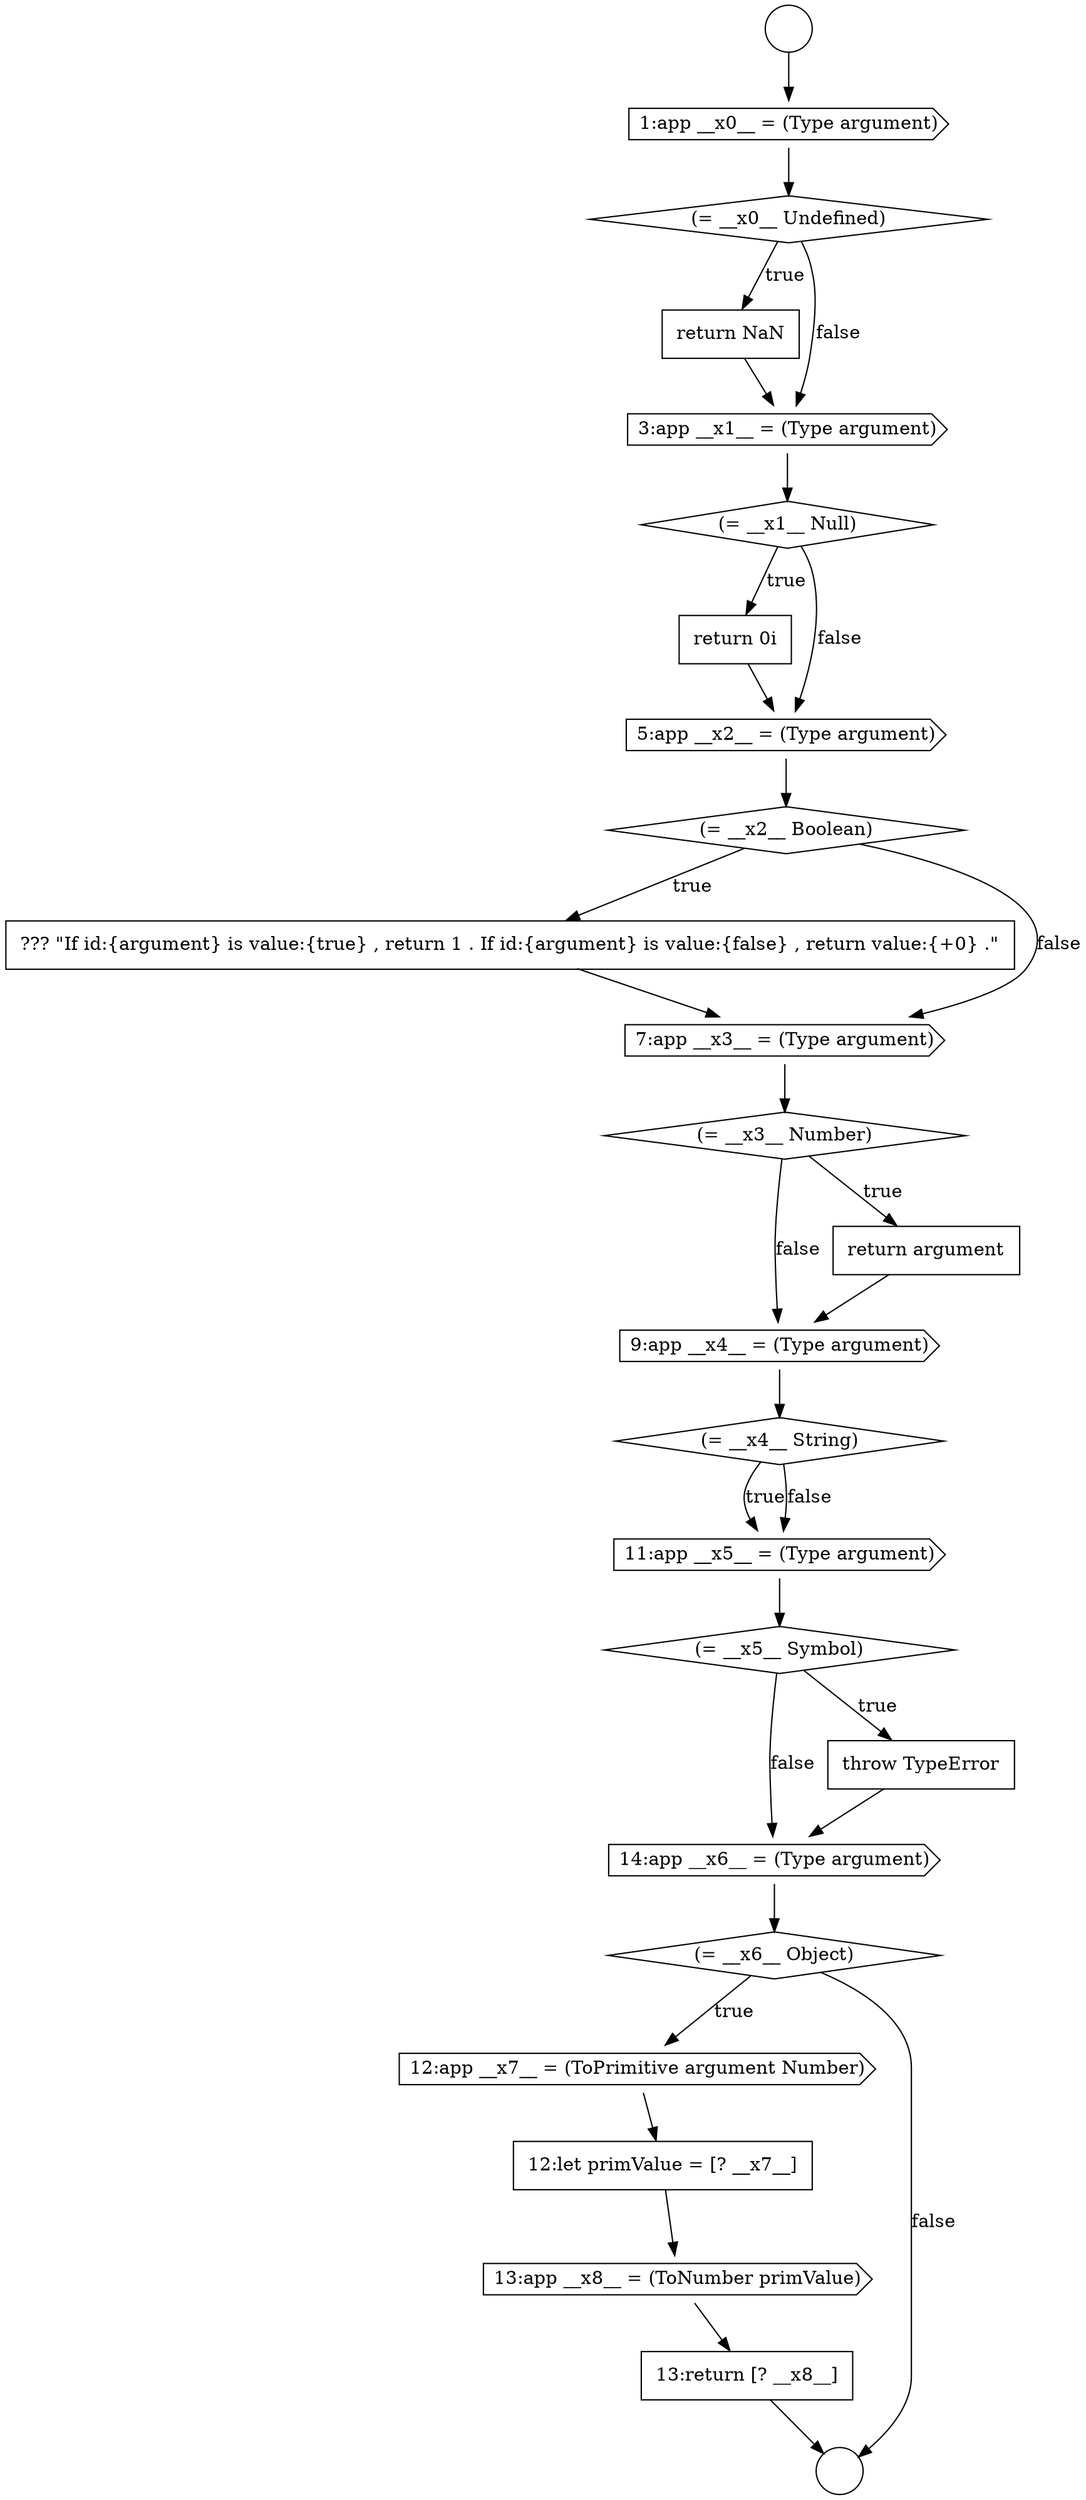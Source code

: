 digraph {
  node18228 [shape=cds, label=<<font color="black">1:app __x0__ = (Type argument)</font>> color="black" fillcolor="white" style=filled]
  node18233 [shape=none, margin=0, label=<<font color="black">
    <table border="0" cellborder="1" cellspacing="0" cellpadding="10">
      <tr><td align="left">return 0i</td></tr>
    </table>
  </font>> color="black" fillcolor="white" style=filled]
  node18240 [shape=cds, label=<<font color="black">9:app __x4__ = (Type argument)</font>> color="black" fillcolor="white" style=filled]
  node18247 [shape=cds, label=<<font color="black">12:app __x7__ = (ToPrimitive argument Number)</font>> color="black" fillcolor="white" style=filled]
  node18236 [shape=none, margin=0, label=<<font color="black">
    <table border="0" cellborder="1" cellspacing="0" cellpadding="10">
      <tr><td align="left">??? &quot;If id:{argument} is value:{true} , return 1 . If id:{argument} is value:{false} , return value:{+0} .&quot;</td></tr>
    </table>
  </font>> color="black" fillcolor="white" style=filled]
  node18232 [shape=diamond, label=<<font color="black">(= __x1__ Null)</font>> color="black" fillcolor="white" style=filled]
  node18241 [shape=diamond, label=<<font color="black">(= __x4__ String)</font>> color="black" fillcolor="white" style=filled]
  node18239 [shape=none, margin=0, label=<<font color="black">
    <table border="0" cellborder="1" cellspacing="0" cellpadding="10">
      <tr><td align="left">return argument</td></tr>
    </table>
  </font>> color="black" fillcolor="white" style=filled]
  node18248 [shape=none, margin=0, label=<<font color="black">
    <table border="0" cellborder="1" cellspacing="0" cellpadding="10">
      <tr><td align="left">12:let primValue = [? __x7__]</td></tr>
    </table>
  </font>> color="black" fillcolor="white" style=filled]
  node18245 [shape=cds, label=<<font color="black">14:app __x6__ = (Type argument)</font>> color="black" fillcolor="white" style=filled]
  node18238 [shape=diamond, label=<<font color="black">(= __x3__ Number)</font>> color="black" fillcolor="white" style=filled]
  node18243 [shape=diamond, label=<<font color="black">(= __x5__ Symbol)</font>> color="black" fillcolor="white" style=filled]
  node18226 [shape=circle label=" " color="black" fillcolor="white" style=filled]
  node18230 [shape=none, margin=0, label=<<font color="black">
    <table border="0" cellborder="1" cellspacing="0" cellpadding="10">
      <tr><td align="left">return NaN</td></tr>
    </table>
  </font>> color="black" fillcolor="white" style=filled]
  node18246 [shape=diamond, label=<<font color="black">(= __x6__ Object)</font>> color="black" fillcolor="white" style=filled]
  node18234 [shape=cds, label=<<font color="black">5:app __x2__ = (Type argument)</font>> color="black" fillcolor="white" style=filled]
  node18249 [shape=cds, label=<<font color="black">13:app __x8__ = (ToNumber primValue)</font>> color="black" fillcolor="white" style=filled]
  node18237 [shape=cds, label=<<font color="black">7:app __x3__ = (Type argument)</font>> color="black" fillcolor="white" style=filled]
  node18231 [shape=cds, label=<<font color="black">3:app __x1__ = (Type argument)</font>> color="black" fillcolor="white" style=filled]
  node18227 [shape=circle label=" " color="black" fillcolor="white" style=filled]
  node18229 [shape=diamond, label=<<font color="black">(= __x0__ Undefined)</font>> color="black" fillcolor="white" style=filled]
  node18244 [shape=none, margin=0, label=<<font color="black">
    <table border="0" cellborder="1" cellspacing="0" cellpadding="10">
      <tr><td align="left">throw TypeError</td></tr>
    </table>
  </font>> color="black" fillcolor="white" style=filled]
  node18242 [shape=cds, label=<<font color="black">11:app __x5__ = (Type argument)</font>> color="black" fillcolor="white" style=filled]
  node18235 [shape=diamond, label=<<font color="black">(= __x2__ Boolean)</font>> color="black" fillcolor="white" style=filled]
  node18250 [shape=none, margin=0, label=<<font color="black">
    <table border="0" cellborder="1" cellspacing="0" cellpadding="10">
      <tr><td align="left">13:return [? __x8__]</td></tr>
    </table>
  </font>> color="black" fillcolor="white" style=filled]
  node18238 -> node18239 [label=<<font color="black">true</font>> color="black"]
  node18238 -> node18240 [label=<<font color="black">false</font>> color="black"]
  node18226 -> node18228 [ color="black"]
  node18233 -> node18234 [ color="black"]
  node18249 -> node18250 [ color="black"]
  node18228 -> node18229 [ color="black"]
  node18248 -> node18249 [ color="black"]
  node18245 -> node18246 [ color="black"]
  node18239 -> node18240 [ color="black"]
  node18231 -> node18232 [ color="black"]
  node18244 -> node18245 [ color="black"]
  node18230 -> node18231 [ color="black"]
  node18237 -> node18238 [ color="black"]
  node18234 -> node18235 [ color="black"]
  node18235 -> node18236 [label=<<font color="black">true</font>> color="black"]
  node18235 -> node18237 [label=<<font color="black">false</font>> color="black"]
  node18246 -> node18247 [label=<<font color="black">true</font>> color="black"]
  node18246 -> node18227 [label=<<font color="black">false</font>> color="black"]
  node18232 -> node18233 [label=<<font color="black">true</font>> color="black"]
  node18232 -> node18234 [label=<<font color="black">false</font>> color="black"]
  node18241 -> node18242 [label=<<font color="black">true</font>> color="black"]
  node18241 -> node18242 [label=<<font color="black">false</font>> color="black"]
  node18229 -> node18230 [label=<<font color="black">true</font>> color="black"]
  node18229 -> node18231 [label=<<font color="black">false</font>> color="black"]
  node18242 -> node18243 [ color="black"]
  node18236 -> node18237 [ color="black"]
  node18250 -> node18227 [ color="black"]
  node18243 -> node18244 [label=<<font color="black">true</font>> color="black"]
  node18243 -> node18245 [label=<<font color="black">false</font>> color="black"]
  node18247 -> node18248 [ color="black"]
  node18240 -> node18241 [ color="black"]
}
